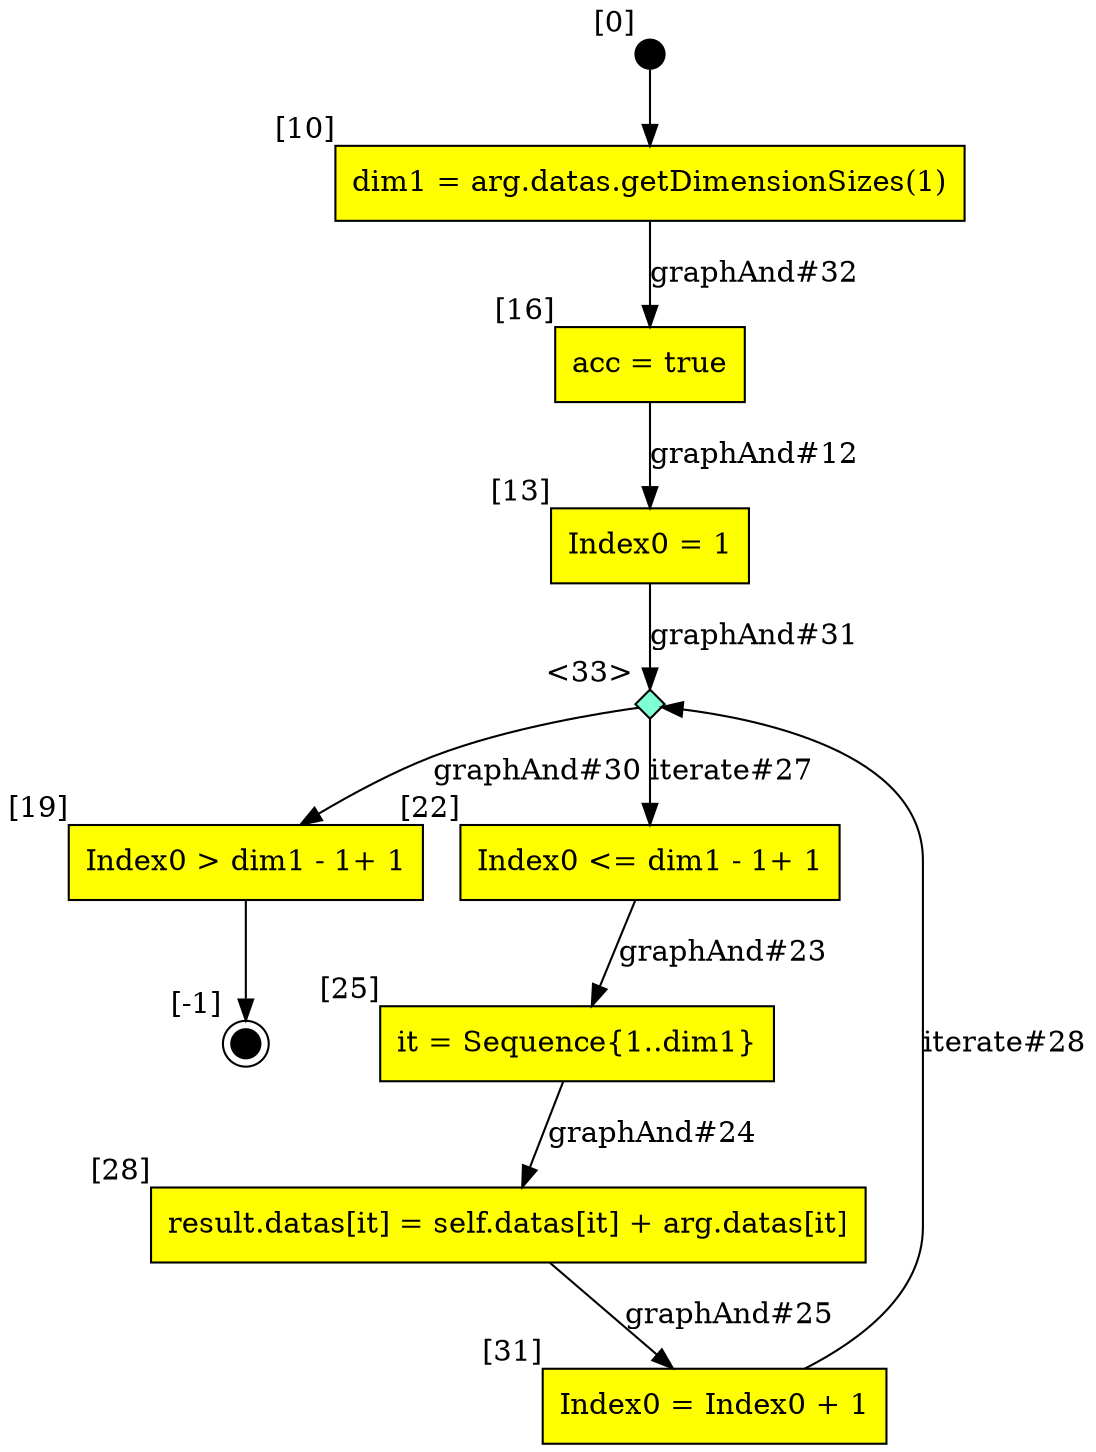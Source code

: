 digraph CLG {
  16 [shape="box", label="acc = true", style=filled, fillcolor=yellow, xlabel="[16]"];
  33 [shape="diamond", label="", xlabel="<33>", style=filled, fillcolor=aquamarine, fixedsize=true, width=.2, height=.2];
  19 [shape="box", label="Index0 > dim1 - 1+ 1", style=filled, fillcolor=yellow, xlabel="[19]"];
  20 [style=filled, fillcolor=black, shape="doublecircle", label="", fixedsize=true, width=.2, height=.2, xlabel="[-1]"];
  22 [shape="box", label="Index0 <= dim1 - 1+ 1", style=filled, fillcolor=yellow, xlabel="[22]"];
  9 [style=filled, fillcolor=black, shape="circle", label="", fixedsize=true, width=.2, height=.2, xlabel="[0]"];
  25 [shape="box", label="it = Sequence{1..dim1}", style=filled, fillcolor=yellow, xlabel="[25]"];
  10 [shape="box", label="dim1 = arg.datas.getDimensionSizes(1)", style=filled, fillcolor=yellow, xlabel="[10]"];
  28 [shape="box", label="result.datas[it] = self.datas[it] + arg.datas[it]", style=filled, fillcolor=yellow, xlabel="[28]"];
  13 [shape="box", label="Index0 = 1", style=filled, fillcolor=yellow, xlabel="[13]"];
  31 [shape="box", label="Index0 = Index0 + 1", style=filled, fillcolor=yellow, xlabel="[31]"];
  10 -> 16[label="graphAnd#32"];
  9 -> 10;
  22 -> 25[label="graphAnd#23"];
  25 -> 28[label="graphAnd#24"];
  28 -> 31[label="graphAnd#25"];
  33 -> 22[label="iterate#27"];
  16 -> 13[label="graphAnd#12"];
  31 -> 33[label="iterate#28"];
  33 -> 19[label="graphAnd#30"];
  19 -> 20;
  13 -> 33[label="graphAnd#31"];
}
